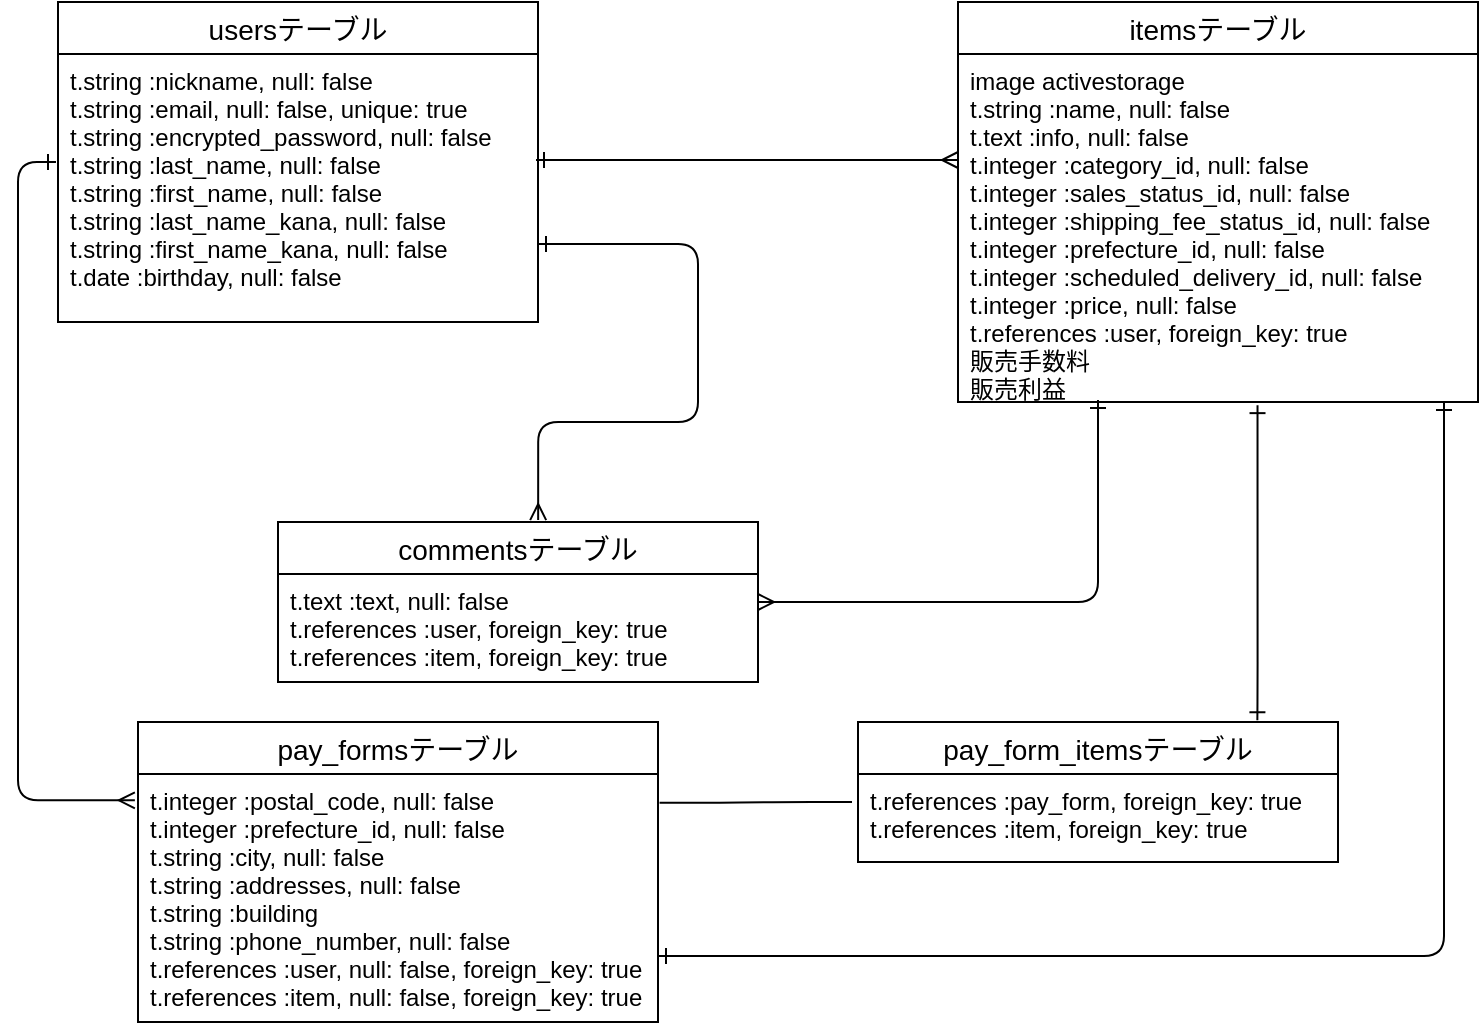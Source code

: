 <mxfile>
    <diagram id="f0xW2Zt2wyNBY3h9a0CT" name="ページ1">
        <mxGraphModel dx="618" dy="502" grid="1" gridSize="10" guides="1" tooltips="1" connect="1" arrows="1" fold="1" page="1" pageScale="1" pageWidth="827" pageHeight="1169" math="0" shadow="0">
            <root>
                <mxCell id="0"/>
                <mxCell id="1" parent="0"/>
                <mxCell id="8" value="usersテーブル" style="swimlane;fontStyle=0;childLayout=stackLayout;horizontal=1;startSize=26;horizontalStack=0;resizeParent=1;resizeParentMax=0;resizeLast=0;collapsible=1;marginBottom=0;align=center;fontSize=14;" vertex="1" parent="1">
                    <mxGeometry x="40" y="40" width="240" height="160" as="geometry"/>
                </mxCell>
                <mxCell id="9" value="t.string :nickname,           null: false&#10;      t.string :email,              null: false, unique: true&#10;      t.string :encrypted_password, null: false&#10;t.string :last_name,          null: false&#10;      t.string :first_name,         null: false&#10;      t.string :last_name_kana,     null: false&#10;      t.string :first_name_kana,    null: false&#10;      t.date :birthday,             null: false&#10;&#10;&#10;&#10;" style="text;strokeColor=none;fillColor=none;spacingLeft=4;spacingRight=4;overflow=hidden;rotatable=0;points=[[0,0.5],[1,0.5]];portConstraint=eastwest;fontSize=12;" vertex="1" parent="8">
                    <mxGeometry y="26" width="240" height="134" as="geometry"/>
                </mxCell>
                <mxCell id="27" value="itemsテーブル" style="swimlane;fontStyle=0;childLayout=stackLayout;horizontal=1;startSize=26;horizontalStack=0;resizeParent=1;resizeParentMax=0;resizeLast=0;collapsible=1;marginBottom=0;align=center;fontSize=14;" vertex="1" parent="1">
                    <mxGeometry x="490" y="40" width="260" height="200" as="geometry"/>
                </mxCell>
                <mxCell id="28" value="image activestorage&#10;t.string :name,           null: false&#10;t.text :info, null: false&#10;t.integer :category_id, null: false&#10;t.integer :sales_status_id, null: false&#10;t.integer :shipping_fee_status_id, null: false&#10;t.integer :prefecture_id, null: false&#10;t.integer :scheduled_delivery_id, null: false&#10;      t.integer :price, null: false&#10;t.references :user, foreign_key: true&#10;販売手数料&#10;販売利益&#10;&#10;&#10;&#10;" style="text;strokeColor=none;fillColor=none;spacingLeft=4;spacingRight=4;overflow=hidden;rotatable=0;points=[[0,0.5],[1,0.5]];portConstraint=eastwest;fontSize=12;" vertex="1" parent="27">
                    <mxGeometry y="26" width="260" height="174" as="geometry"/>
                </mxCell>
                <mxCell id="31" value="pay_formsテーブル" style="swimlane;fontStyle=0;childLayout=stackLayout;horizontal=1;startSize=26;horizontalStack=0;resizeParent=1;resizeParentMax=0;resizeLast=0;collapsible=1;marginBottom=0;align=center;fontSize=14;" vertex="1" parent="1">
                    <mxGeometry x="80" y="400" width="260" height="150" as="geometry"/>
                </mxCell>
                <mxCell id="32" value="t.integer :postal_code, null: false&#10;t.integer :prefecture_id, null: false&#10;t.string :city,          null: false&#10;t.string :addresses,         null: false&#10;      t.string :building&#10;      t.string :phone_number, null: false&#10;t.references :user, null: false, foreign_key: true&#10;t.references :item, null: false, foreign_key: true" style="text;strokeColor=none;fillColor=none;spacingLeft=4;spacingRight=4;overflow=hidden;rotatable=0;points=[[0,0.5],[1,0.5]];portConstraint=eastwest;fontSize=12;" vertex="1" parent="31">
                    <mxGeometry y="26" width="260" height="124" as="geometry"/>
                </mxCell>
                <mxCell id="39" value="commentsテーブル" style="swimlane;fontStyle=0;childLayout=stackLayout;horizontal=1;startSize=26;horizontalStack=0;resizeParent=1;resizeParentMax=0;resizeLast=0;collapsible=1;marginBottom=0;align=center;fontSize=14;" vertex="1" parent="1">
                    <mxGeometry x="150" y="300" width="240" height="80" as="geometry"/>
                </mxCell>
                <mxCell id="40" value="t.text :text,              null: false&#10;t.references :user, foreign_key: true&#10;t.references :item, foreign_key: true&#10;&#10;&#10;" style="text;strokeColor=none;fillColor=none;spacingLeft=4;spacingRight=4;overflow=hidden;rotatable=0;points=[[0,0.5],[1,0.5]];portConstraint=eastwest;fontSize=12;" vertex="1" parent="39">
                    <mxGeometry y="26" width="240" height="54" as="geometry"/>
                </mxCell>
                <mxCell id="55" value="" style="edgeStyle=entityRelationEdgeStyle;fontSize=12;html=1;endArrow=ERmany;startArrow=ERone;startFill=0;endFill=0;" edge="1" parent="1">
                    <mxGeometry width="100" height="100" relative="1" as="geometry">
                        <mxPoint x="279" y="119" as="sourcePoint"/>
                        <mxPoint x="490" y="119" as="targetPoint"/>
                    </mxGeometry>
                </mxCell>
                <mxCell id="60" value="" style="edgeStyle=orthogonalEdgeStyle;fontSize=12;html=1;endArrow=ERmany;startArrow=ERone;startFill=0;" edge="1" parent="1">
                    <mxGeometry width="100" height="100" relative="1" as="geometry">
                        <mxPoint x="560" y="239" as="sourcePoint"/>
                        <mxPoint x="390" y="340" as="targetPoint"/>
                        <Array as="points">
                            <mxPoint x="560" y="239"/>
                            <mxPoint x="560" y="340"/>
                        </Array>
                    </mxGeometry>
                </mxCell>
                <mxCell id="61" value="" style="edgeStyle=orthogonalEdgeStyle;fontSize=12;html=1;endArrow=ERmany;endFill=0;startArrow=ERone;startFill=0;entryX=-0.006;entryY=0.106;entryDx=0;entryDy=0;entryPerimeter=0;" edge="1" parent="1" target="32">
                    <mxGeometry width="100" height="100" relative="1" as="geometry">
                        <mxPoint x="39" y="120" as="sourcePoint"/>
                        <mxPoint x="80" y="520" as="targetPoint"/>
                        <Array as="points">
                            <mxPoint x="20" y="120"/>
                            <mxPoint x="20" y="439"/>
                        </Array>
                    </mxGeometry>
                </mxCell>
                <mxCell id="64" value="" style="edgeStyle=orthogonalEdgeStyle;fontSize=12;html=1;endArrow=ERmany;startArrow=ERone;exitX=1;exitY=0.709;exitDx=0;exitDy=0;exitPerimeter=0;entryX=0.542;entryY=-0.012;entryDx=0;entryDy=0;entryPerimeter=0;startFill=0;" edge="1" parent="1" source="9" target="39">
                    <mxGeometry width="100" height="100" relative="1" as="geometry">
                        <mxPoint x="370" y="280" as="sourcePoint"/>
                        <mxPoint x="400" y="270" as="targetPoint"/>
                        <Array as="points">
                            <mxPoint x="360" y="161"/>
                            <mxPoint x="360" y="250"/>
                            <mxPoint x="280" y="250"/>
                        </Array>
                    </mxGeometry>
                </mxCell>
                <mxCell id="67" value="pay_form_itemsテーブル" style="swimlane;fontStyle=0;childLayout=stackLayout;horizontal=1;startSize=26;horizontalStack=0;resizeParent=1;resizeParentMax=0;resizeLast=0;collapsible=1;marginBottom=0;align=center;fontSize=14;" vertex="1" parent="1">
                    <mxGeometry x="440" y="400" width="240" height="70" as="geometry"/>
                </mxCell>
                <mxCell id="68" value="t.references :pay_form, foreign_key: true&#10;t.references :item, foreign_key: true" style="text;strokeColor=none;fillColor=none;spacingLeft=4;spacingRight=4;overflow=hidden;rotatable=0;points=[[0,0.5],[1,0.5]];portConstraint=eastwest;fontSize=12;" vertex="1" parent="67">
                    <mxGeometry y="26" width="240" height="44" as="geometry"/>
                </mxCell>
                <mxCell id="69" value="" style="edgeStyle=entityRelationEdgeStyle;fontSize=12;html=1;endArrow=none;endFill=0;exitX=1.003;exitY=0.116;exitDx=0;exitDy=0;exitPerimeter=0;" edge="1" parent="1" source="32">
                    <mxGeometry width="100" height="100" relative="1" as="geometry">
                        <mxPoint x="341" y="460" as="sourcePoint"/>
                        <mxPoint x="437" y="440" as="targetPoint"/>
                    </mxGeometry>
                </mxCell>
                <mxCell id="70" value="" style="edgeStyle=orthogonalEdgeStyle;fontSize=12;html=1;endArrow=ERone;endFill=0;exitX=0.576;exitY=1.009;exitDx=0;exitDy=0;exitPerimeter=0;entryX=0.832;entryY=-0.012;entryDx=0;entryDy=0;entryPerimeter=0;startArrow=ERone;startFill=0;" edge="1" parent="1" source="28" target="67">
                    <mxGeometry width="100" height="100" relative="1" as="geometry">
                        <mxPoint x="640" y="250" as="sourcePoint"/>
                        <mxPoint x="640" y="390" as="targetPoint"/>
                        <Array as="points">
                            <mxPoint x="640" y="380"/>
                            <mxPoint x="640" y="380"/>
                        </Array>
                    </mxGeometry>
                </mxCell>
                <mxCell id="71" value="" style="edgeStyle=orthogonalEdgeStyle;fontSize=12;html=1;endArrow=ERone;endFill=1;startArrow=ERone;startFill=0;" edge="1" parent="1">
                    <mxGeometry width="100" height="100" relative="1" as="geometry">
                        <mxPoint x="340" y="517" as="sourcePoint"/>
                        <mxPoint x="733" y="240" as="targetPoint"/>
                        <Array as="points">
                            <mxPoint x="733" y="517"/>
                        </Array>
                    </mxGeometry>
                </mxCell>
            </root>
        </mxGraphModel>
    </diagram>
</mxfile>